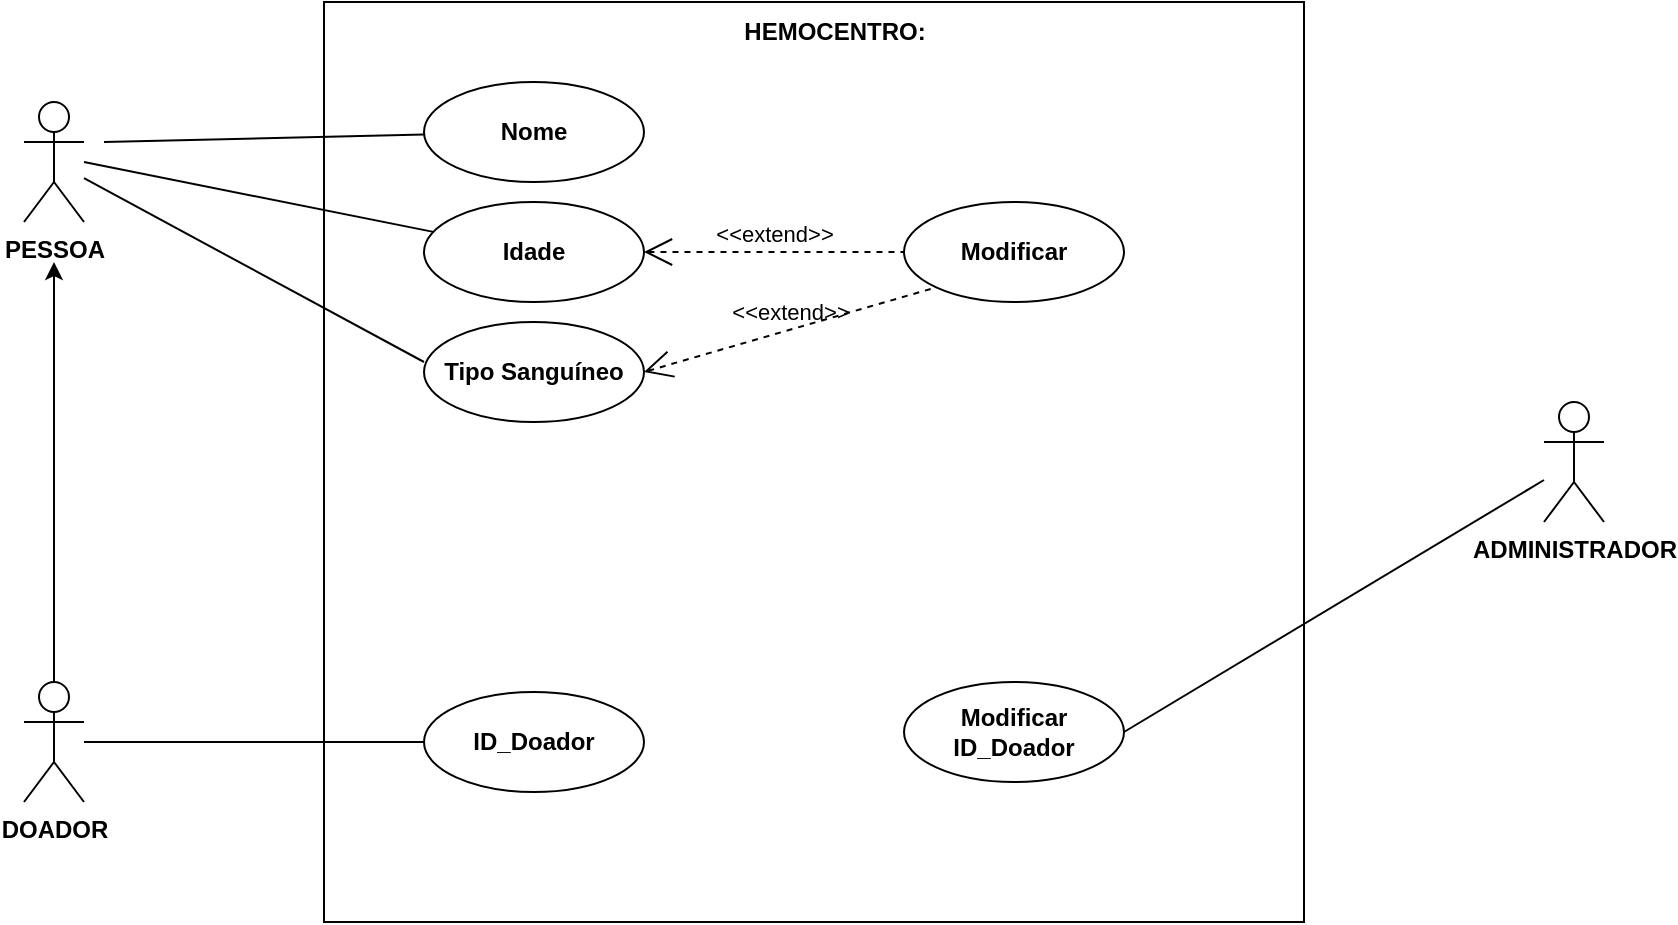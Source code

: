 <mxfile>
    <diagram id="uzVplpupy1fAU-9u6XCI" name="Page-1">
        <mxGraphModel dx="914" dy="613" grid="1" gridSize="10" guides="1" tooltips="1" connect="1" arrows="1" fold="1" page="1" pageScale="1" pageWidth="850" pageHeight="1100" math="0" shadow="0">
            <root>
                <mxCell id="0"/>
                <mxCell id="1" parent="0"/>
                <mxCell id="2" value="" style="rounded=0;whiteSpace=wrap;html=1;fillColor=none;" vertex="1" parent="1">
                    <mxGeometry x="170" y="30" width="490" height="460" as="geometry"/>
                </mxCell>
                <mxCell id="3" value="&lt;b&gt;PESSOA&lt;/b&gt;" style="shape=umlActor;verticalLabelPosition=bottom;verticalAlign=top;html=1;outlineConnect=0;" vertex="1" parent="1">
                    <mxGeometry x="20" y="80" width="30" height="60" as="geometry"/>
                </mxCell>
                <mxCell id="5" value="&lt;b&gt;DOADOR&lt;/b&gt;" style="shape=umlActor;verticalLabelPosition=bottom;verticalAlign=top;html=1;outlineConnect=0;" vertex="1" parent="1">
                    <mxGeometry x="20" y="370" width="30" height="60" as="geometry"/>
                </mxCell>
                <mxCell id="6" value="" style="endArrow=classic;html=1;exitX=0.5;exitY=0;exitDx=0;exitDy=0;exitPerimeter=0;" edge="1" parent="1" source="5">
                    <mxGeometry width="50" height="50" relative="1" as="geometry">
                        <mxPoint x="400" y="340" as="sourcePoint"/>
                        <mxPoint x="35" y="160" as="targetPoint"/>
                    </mxGeometry>
                </mxCell>
                <mxCell id="7" value="&lt;b&gt;Idade&lt;/b&gt;" style="ellipse;whiteSpace=wrap;html=1;" vertex="1" parent="1">
                    <mxGeometry x="220" y="130" width="110" height="50" as="geometry"/>
                </mxCell>
                <mxCell id="8" value="" style="endArrow=none;html=1;" edge="1" parent="1" target="7">
                    <mxGeometry width="50" height="50" relative="1" as="geometry">
                        <mxPoint x="50" y="110" as="sourcePoint"/>
                        <mxPoint x="140" y="100" as="targetPoint"/>
                    </mxGeometry>
                </mxCell>
                <mxCell id="11" value="&lt;b&gt;Nome&lt;/b&gt;" style="ellipse;whiteSpace=wrap;html=1;" vertex="1" parent="1">
                    <mxGeometry x="220" y="70" width="110" height="50" as="geometry"/>
                </mxCell>
                <mxCell id="12" value="&lt;b&gt;Tipo Sanguíneo&lt;/b&gt;" style="ellipse;whiteSpace=wrap;html=1;" vertex="1" parent="1">
                    <mxGeometry x="220" y="190" width="110" height="50" as="geometry"/>
                </mxCell>
                <mxCell id="14" value="" style="endArrow=none;html=1;" edge="1" parent="1" target="11">
                    <mxGeometry width="50" height="50" relative="1" as="geometry">
                        <mxPoint x="60" y="100" as="sourcePoint"/>
                        <mxPoint x="160" y="50" as="targetPoint"/>
                    </mxGeometry>
                </mxCell>
                <mxCell id="16" value="" style="endArrow=none;html=1;entryX=0;entryY=0.4;entryDx=0;entryDy=0;entryPerimeter=0;" edge="1" parent="1" source="3" target="12">
                    <mxGeometry width="50" height="50" relative="1" as="geometry">
                        <mxPoint x="80" y="200" as="sourcePoint"/>
                        <mxPoint x="130" y="150" as="targetPoint"/>
                    </mxGeometry>
                </mxCell>
                <mxCell id="17" value="&lt;b&gt;ID_Doador&lt;/b&gt;" style="ellipse;whiteSpace=wrap;html=1;" vertex="1" parent="1">
                    <mxGeometry x="220" y="375" width="110" height="50" as="geometry"/>
                </mxCell>
                <mxCell id="18" value="" style="endArrow=none;html=1;entryX=0;entryY=0.5;entryDx=0;entryDy=0;" edge="1" parent="1" source="5" target="17">
                    <mxGeometry width="50" height="50" relative="1" as="geometry">
                        <mxPoint x="60" y="400" as="sourcePoint"/>
                        <mxPoint x="450" y="290" as="targetPoint"/>
                    </mxGeometry>
                </mxCell>
                <mxCell id="19" value="&lt;b&gt;Modificar&lt;/b&gt;" style="ellipse;whiteSpace=wrap;html=1;" vertex="1" parent="1">
                    <mxGeometry x="460" y="130" width="110" height="50" as="geometry"/>
                </mxCell>
                <mxCell id="20" value="&amp;lt;&amp;lt;extend&amp;gt;&amp;gt;" style="edgeStyle=none;html=1;startArrow=open;endArrow=none;startSize=12;verticalAlign=bottom;dashed=1;labelBackgroundColor=none;exitX=1;exitY=0.5;exitDx=0;exitDy=0;" edge="1" parent="1" source="7" target="19">
                    <mxGeometry width="160" relative="1" as="geometry">
                        <mxPoint x="390" y="90" as="sourcePoint"/>
                        <mxPoint x="470" y="150" as="targetPoint"/>
                    </mxGeometry>
                </mxCell>
                <mxCell id="21" value="&amp;lt;&amp;lt;extend&amp;gt;&amp;gt;" style="edgeStyle=none;html=1;startArrow=open;endArrow=none;startSize=12;verticalAlign=bottom;dashed=1;labelBackgroundColor=none;exitX=1;exitY=0.5;exitDx=0;exitDy=0;entryX=0;entryY=1;entryDx=0;entryDy=0;" edge="1" parent="1" source="12" target="19">
                    <mxGeometry width="160" relative="1" as="geometry">
                        <mxPoint x="440" y="240" as="sourcePoint"/>
                        <mxPoint x="600" y="240" as="targetPoint"/>
                    </mxGeometry>
                </mxCell>
                <mxCell id="22" value="&lt;b&gt;ADMINISTRADOR&lt;/b&gt;" style="shape=umlActor;verticalLabelPosition=bottom;verticalAlign=top;html=1;outlineConnect=0;" vertex="1" parent="1">
                    <mxGeometry x="780" y="230" width="30" height="60" as="geometry"/>
                </mxCell>
                <mxCell id="25" value="&lt;b&gt;HEMOCENTRO:&lt;/b&gt;" style="text;html=1;align=center;verticalAlign=middle;resizable=0;points=[];autosize=1;strokeColor=none;fillColor=none;" vertex="1" parent="1">
                    <mxGeometry x="370" y="30" width="110" height="30" as="geometry"/>
                </mxCell>
                <mxCell id="26" value="" style="endArrow=none;html=1;exitX=1;exitY=0.5;exitDx=0;exitDy=0;" edge="1" parent="1" source="27" target="22">
                    <mxGeometry width="50" height="50" relative="1" as="geometry">
                        <mxPoint x="720" y="180" as="sourcePoint"/>
                        <mxPoint x="750" y="190" as="targetPoint"/>
                    </mxGeometry>
                </mxCell>
                <mxCell id="27" value="&lt;b&gt;Modificar ID_Doador&lt;/b&gt;" style="ellipse;whiteSpace=wrap;html=1;" vertex="1" parent="1">
                    <mxGeometry x="460" y="370" width="110" height="50" as="geometry"/>
                </mxCell>
            </root>
        </mxGraphModel>
    </diagram>
</mxfile>